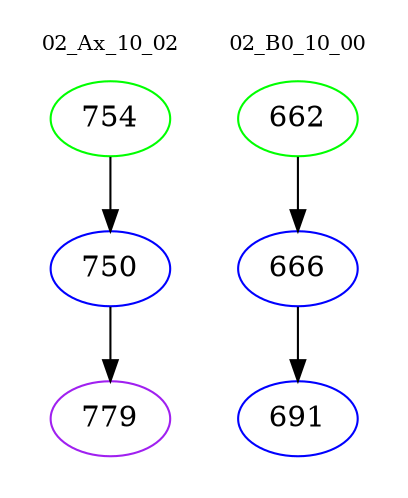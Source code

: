 digraph{
subgraph cluster_0 {
color = white
label = "02_Ax_10_02";
fontsize=10;
T0_754 [label="754", color="green"]
T0_754 -> T0_750 [color="black"]
T0_750 [label="750", color="blue"]
T0_750 -> T0_779 [color="black"]
T0_779 [label="779", color="purple"]
}
subgraph cluster_1 {
color = white
label = "02_B0_10_00";
fontsize=10;
T1_662 [label="662", color="green"]
T1_662 -> T1_666 [color="black"]
T1_666 [label="666", color="blue"]
T1_666 -> T1_691 [color="black"]
T1_691 [label="691", color="blue"]
}
}
